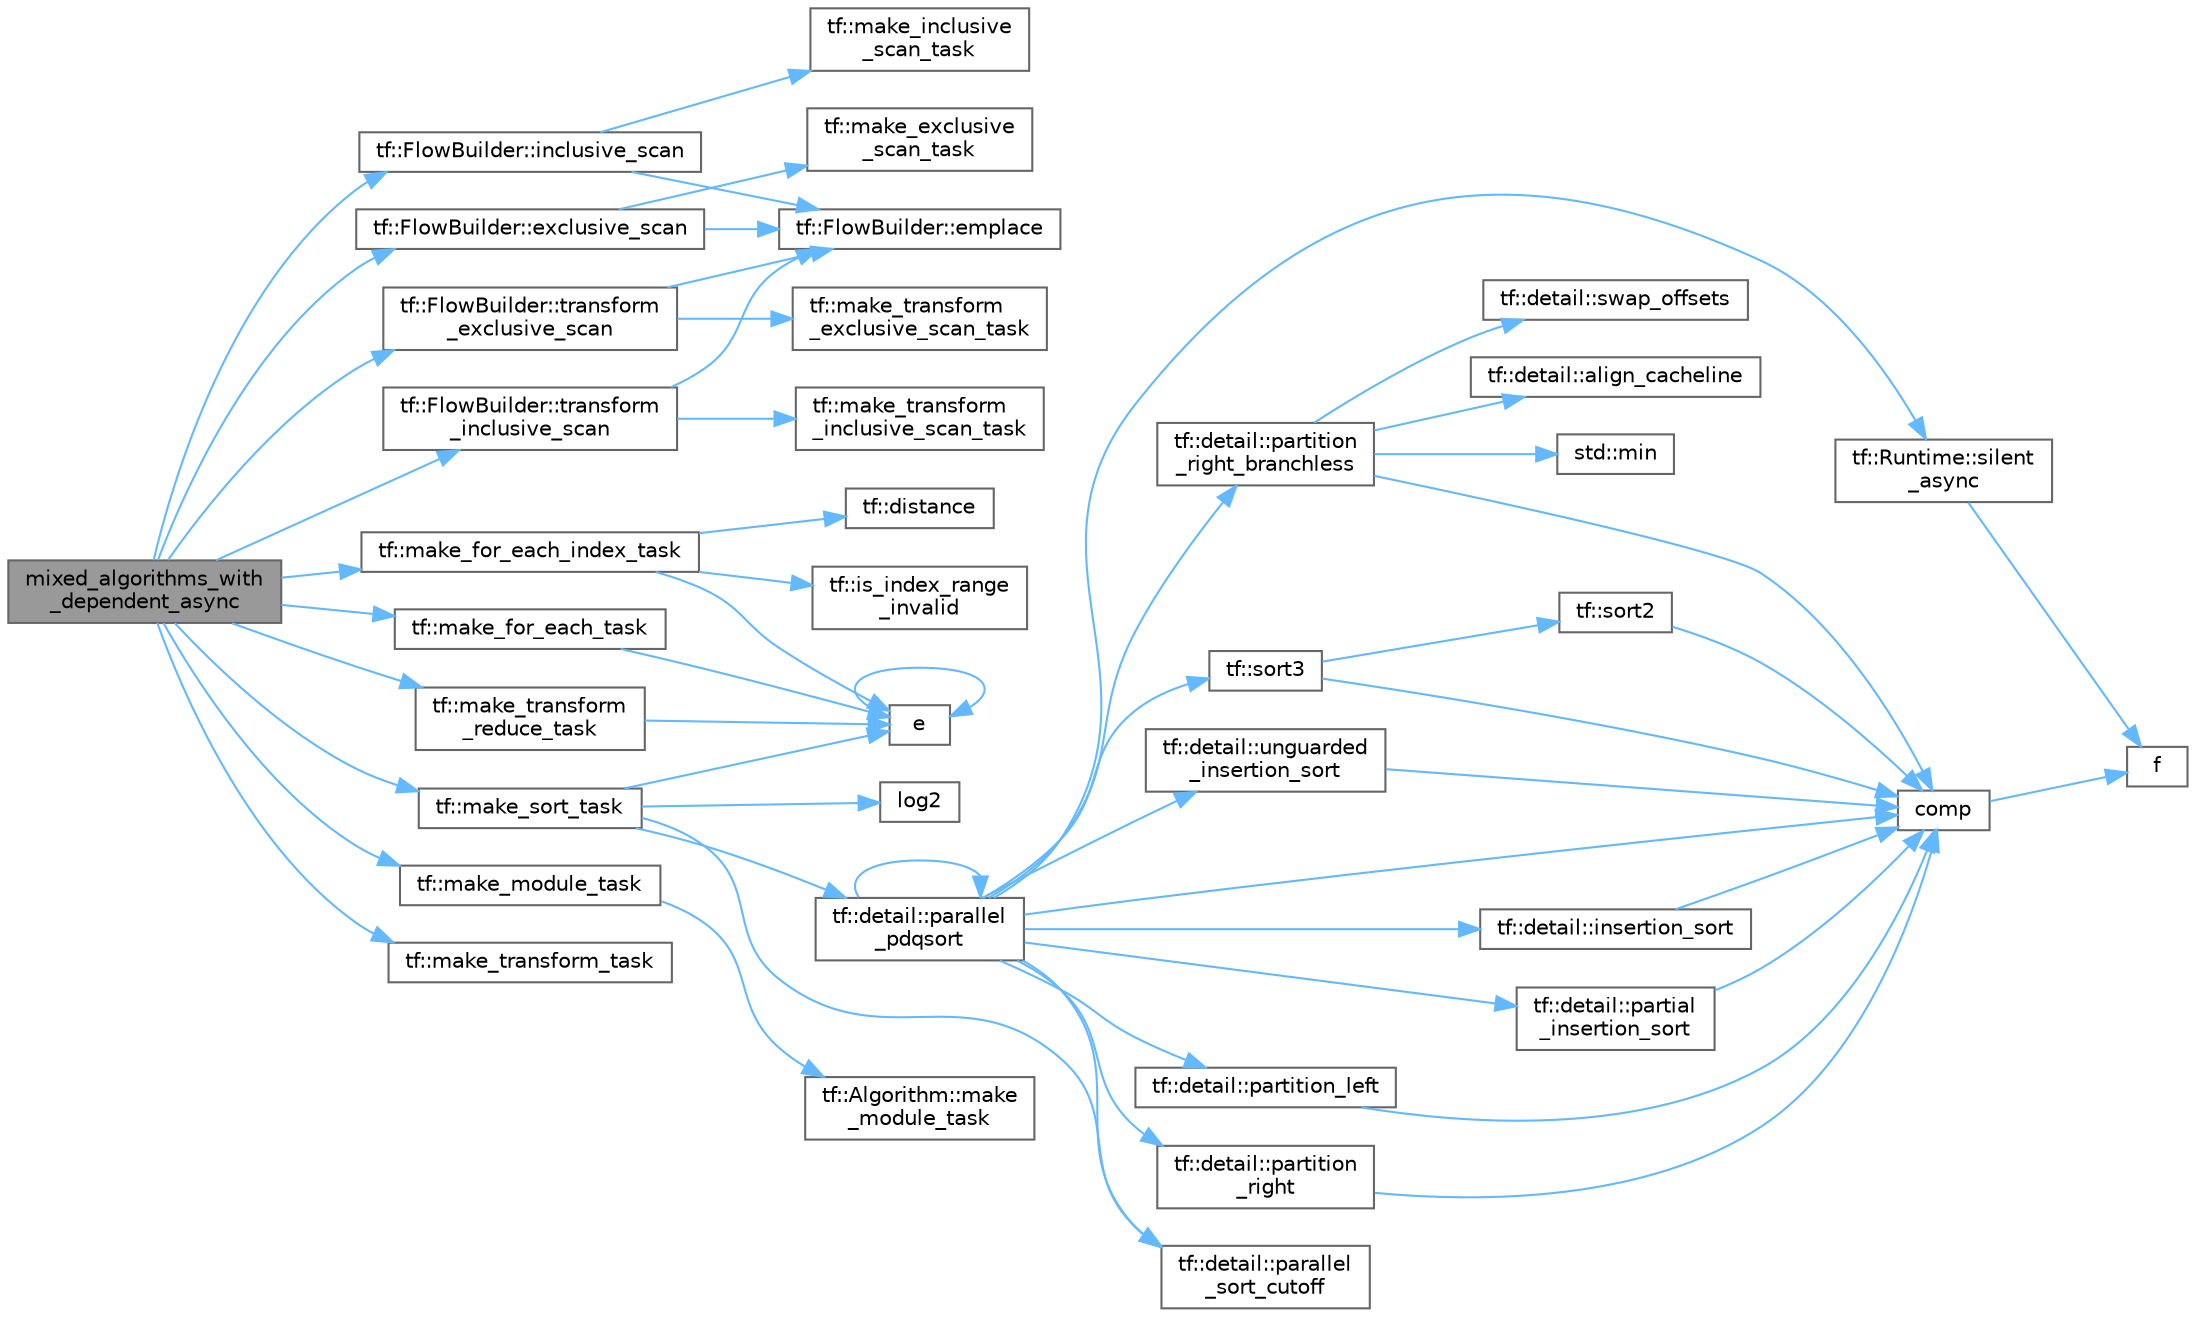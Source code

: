 digraph "mixed_algorithms_with_dependent_async"
{
 // LATEX_PDF_SIZE
  bgcolor="transparent";
  edge [fontname=Helvetica,fontsize=10,labelfontname=Helvetica,labelfontsize=10];
  node [fontname=Helvetica,fontsize=10,shape=box,height=0.2,width=0.4];
  rankdir="LR";
  Node1 [id="Node000001",label="mixed_algorithms_with\l_dependent_async",height=0.2,width=0.4,color="gray40", fillcolor="grey60", style="filled", fontcolor="black",tooltip=" "];
  Node1 -> Node2 [id="edge55_Node000001_Node000002",color="steelblue1",style="solid",tooltip=" "];
  Node2 [id="Node000002",label="tf::FlowBuilder::exclusive_scan",height=0.2,width=0.4,color="grey40", fillcolor="white", style="filled",URL="$classtf_1_1_flow_builder.html#a4e0d618d8eb0b3b2e5e00443a10bf512",tooltip="creates an STL-styled parallel exclusive-scan task"];
  Node2 -> Node3 [id="edge56_Node000002_Node000003",color="steelblue1",style="solid",tooltip=" "];
  Node3 [id="Node000003",label="tf::FlowBuilder::emplace",height=0.2,width=0.4,color="grey40", fillcolor="white", style="filled",URL="$classtf_1_1_flow_builder.html#a60d7a666cab71ecfa3010b2efb0d6b57",tooltip="creates a static task"];
  Node2 -> Node4 [id="edge57_Node000002_Node000004",color="steelblue1",style="solid",tooltip=" "];
  Node4 [id="Node000004",label="tf::make_exclusive\l_scan_task",height=0.2,width=0.4,color="grey40", fillcolor="white", style="filled",URL="$namespacetf.html#aef9d7eaf0d6044a338a789085edfb513",tooltip=" "];
  Node1 -> Node5 [id="edge58_Node000001_Node000005",color="steelblue1",style="solid",tooltip=" "];
  Node5 [id="Node000005",label="tf::FlowBuilder::inclusive_scan",height=0.2,width=0.4,color="grey40", fillcolor="white", style="filled",URL="$classtf_1_1_flow_builder.html#a1c2ace9290d83c2a006614a4d66ad588",tooltip="creates an STL-styled parallel inclusive-scan task"];
  Node5 -> Node3 [id="edge59_Node000005_Node000003",color="steelblue1",style="solid",tooltip=" "];
  Node5 -> Node6 [id="edge60_Node000005_Node000006",color="steelblue1",style="solid",tooltip=" "];
  Node6 [id="Node000006",label="tf::make_inclusive\l_scan_task",height=0.2,width=0.4,color="grey40", fillcolor="white", style="filled",URL="$namespacetf.html#a3cd0c38f1c541ecaa16c0e8e33a34ad1",tooltip=" "];
  Node1 -> Node7 [id="edge61_Node000001_Node000007",color="steelblue1",style="solid",tooltip=" "];
  Node7 [id="Node000007",label="tf::make_for_each_index_task",height=0.2,width=0.4,color="grey40", fillcolor="white", style="filled",URL="$namespacetf.html#a897fac48e9e01e38d2c8124426245d2f",tooltip=" "];
  Node7 -> Node8 [id="edge62_Node000007_Node000008",color="steelblue1",style="solid",tooltip=" "];
  Node8 [id="Node000008",label="tf::distance",height=0.2,width=0.4,color="grey40", fillcolor="white", style="filled",URL="$namespacetf.html#af00f6babb0818202960cbbf0a83bd8e7",tooltip="calculates the number of iterations in the given index range"];
  Node7 -> Node9 [id="edge63_Node000007_Node000009",color="steelblue1",style="solid",tooltip=" "];
  Node9 [id="Node000009",label="e",height=0.2,width=0.4,color="grey40", fillcolor="white", style="filled",URL="$_cwise__array__power__array_8cpp.html#a9cb86ff854760bf91a154f2724a9101d",tooltip=" "];
  Node9 -> Node9 [id="edge64_Node000009_Node000009",color="steelblue1",style="solid",tooltip=" "];
  Node7 -> Node10 [id="edge65_Node000007_Node000010",color="steelblue1",style="solid",tooltip=" "];
  Node10 [id="Node000010",label="tf::is_index_range\l_invalid",height=0.2,width=0.4,color="grey40", fillcolor="white", style="filled",URL="$namespacetf.html#aa4db761760106ce6f6d2e7c1ac4d8520",tooltip="checks if the given index range is invalid"];
  Node1 -> Node11 [id="edge66_Node000001_Node000011",color="steelblue1",style="solid",tooltip=" "];
  Node11 [id="Node000011",label="tf::make_for_each_task",height=0.2,width=0.4,color="grey40", fillcolor="white", style="filled",URL="$namespacetf.html#afa1d208d05d467328a2819f16409c72c",tooltip=" "];
  Node11 -> Node9 [id="edge67_Node000011_Node000009",color="steelblue1",style="solid",tooltip=" "];
  Node1 -> Node12 [id="edge68_Node000001_Node000012",color="steelblue1",style="solid",tooltip=" "];
  Node12 [id="Node000012",label="tf::make_module_task",height=0.2,width=0.4,color="grey40", fillcolor="white", style="filled",URL="$namespacetf.html#a767288f0f103fec9a849237865198627",tooltip="creates a module task using the given target"];
  Node12 -> Node13 [id="edge69_Node000012_Node000013",color="steelblue1",style="solid",tooltip=" "];
  Node13 [id="Node000013",label="tf::Algorithm::make\l_module_task",height=0.2,width=0.4,color="grey40", fillcolor="white", style="filled",URL="$classtf_1_1_algorithm.html#ae67706148dbe831e3f65878b4d1f303b",tooltip=" "];
  Node1 -> Node14 [id="edge70_Node000001_Node000014",color="steelblue1",style="solid",tooltip=" "];
  Node14 [id="Node000014",label="tf::make_sort_task",height=0.2,width=0.4,color="grey40", fillcolor="white", style="filled",URL="$namespacetf.html#a5fc8e80807560f48e5e8275f16938d03",tooltip=" "];
  Node14 -> Node9 [id="edge71_Node000014_Node000009",color="steelblue1",style="solid",tooltip=" "];
  Node14 -> Node15 [id="edge72_Node000014_Node000015",color="steelblue1",style="solid",tooltip=" "];
  Node15 [id="Node000015",label="log2",height=0.2,width=0.4,color="grey40", fillcolor="white", style="filled",URL="$_direct_x_page_8xaml_8cpp.html#a5ed22c1dd181a227939080748e797261",tooltip=" "];
  Node14 -> Node16 [id="edge73_Node000014_Node000016",color="steelblue1",style="solid",tooltip=" "];
  Node16 [id="Node000016",label="tf::detail::parallel\l_pdqsort",height=0.2,width=0.4,color="grey40", fillcolor="white", style="filled",URL="$namespacetf_1_1detail.html#aa36251921080126c7e26f7cbdc0257c4",tooltip=" "];
  Node16 -> Node17 [id="edge74_Node000016_Node000017",color="steelblue1",style="solid",tooltip=" "];
  Node17 [id="Node000017",label="comp",height=0.2,width=0.4,color="grey40", fillcolor="white", style="filled",URL="$external_2taskflow_2sandbox_2jacobi_2main_8cpp.html#aaa178026ff13e667efcb0104a55252e7",tooltip=" "];
  Node17 -> Node18 [id="edge75_Node000017_Node000018",color="steelblue1",style="solid",tooltip=" "];
  Node18 [id="Node000018",label="f",height=0.2,width=0.4,color="grey40", fillcolor="white", style="filled",URL="$cxx11__tensor__map_8cpp.html#a7f507fea02198f6cb81c86640c7b1a4e",tooltip=" "];
  Node16 -> Node19 [id="edge76_Node000016_Node000019",color="steelblue1",style="solid",tooltip=" "];
  Node19 [id="Node000019",label="tf::detail::insertion_sort",height=0.2,width=0.4,color="grey40", fillcolor="white", style="filled",URL="$namespacetf_1_1detail.html#ab1556edb46eb3e7c04851516b3c60baa",tooltip=" "];
  Node19 -> Node17 [id="edge77_Node000019_Node000017",color="steelblue1",style="solid",tooltip=" "];
  Node16 -> Node16 [id="edge78_Node000016_Node000016",color="steelblue1",style="solid",tooltip=" "];
  Node16 -> Node20 [id="edge79_Node000016_Node000020",color="steelblue1",style="solid",tooltip=" "];
  Node20 [id="Node000020",label="tf::detail::parallel\l_sort_cutoff",height=0.2,width=0.4,color="grey40", fillcolor="white", style="filled",URL="$namespacetf_1_1detail.html#aa0d0544f37b349d18deb1e7618629d4f",tooltip=" "];
  Node16 -> Node21 [id="edge80_Node000016_Node000021",color="steelblue1",style="solid",tooltip=" "];
  Node21 [id="Node000021",label="tf::detail::partial\l_insertion_sort",height=0.2,width=0.4,color="grey40", fillcolor="white", style="filled",URL="$namespacetf_1_1detail.html#a0179cb7dc36fa2fd90add73802055671",tooltip=" "];
  Node21 -> Node17 [id="edge81_Node000021_Node000017",color="steelblue1",style="solid",tooltip=" "];
  Node16 -> Node22 [id="edge82_Node000016_Node000022",color="steelblue1",style="solid",tooltip=" "];
  Node22 [id="Node000022",label="tf::detail::partition_left",height=0.2,width=0.4,color="grey40", fillcolor="white", style="filled",URL="$namespacetf_1_1detail.html#a8d6f47cf2324c09cb2c8ee32b8b9d0bc",tooltip=" "];
  Node22 -> Node17 [id="edge83_Node000022_Node000017",color="steelblue1",style="solid",tooltip=" "];
  Node16 -> Node23 [id="edge84_Node000016_Node000023",color="steelblue1",style="solid",tooltip=" "];
  Node23 [id="Node000023",label="tf::detail::partition\l_right",height=0.2,width=0.4,color="grey40", fillcolor="white", style="filled",URL="$namespacetf_1_1detail.html#a58f9509bd1865052a006a3b5a6f18955",tooltip=" "];
  Node23 -> Node17 [id="edge85_Node000023_Node000017",color="steelblue1",style="solid",tooltip=" "];
  Node16 -> Node24 [id="edge86_Node000016_Node000024",color="steelblue1",style="solid",tooltip=" "];
  Node24 [id="Node000024",label="tf::detail::partition\l_right_branchless",height=0.2,width=0.4,color="grey40", fillcolor="white", style="filled",URL="$namespacetf_1_1detail.html#a2bfa6703975215bd19731f48b45a5520",tooltip=" "];
  Node24 -> Node25 [id="edge87_Node000024_Node000025",color="steelblue1",style="solid",tooltip=" "];
  Node25 [id="Node000025",label="tf::detail::align_cacheline",height=0.2,width=0.4,color="grey40", fillcolor="white", style="filled",URL="$namespacetf_1_1detail.html#aa1a33395e18f3b709c1ead77a6e22913",tooltip=" "];
  Node24 -> Node17 [id="edge88_Node000024_Node000017",color="steelblue1",style="solid",tooltip=" "];
  Node24 -> Node26 [id="edge89_Node000024_Node000026",color="steelblue1",style="solid",tooltip=" "];
  Node26 [id="Node000026",label="std::min",height=0.2,width=0.4,color="grey40", fillcolor="white", style="filled",URL="$namespacestd.html#ac7b9885417769949d76890454b6d072e",tooltip=" "];
  Node24 -> Node27 [id="edge90_Node000024_Node000027",color="steelblue1",style="solid",tooltip=" "];
  Node27 [id="Node000027",label="tf::detail::swap_offsets",height=0.2,width=0.4,color="grey40", fillcolor="white", style="filled",URL="$namespacetf_1_1detail.html#a3a795a3259d1f760a76b7344c45f8966",tooltip=" "];
  Node16 -> Node28 [id="edge91_Node000016_Node000028",color="steelblue1",style="solid",tooltip=" "];
  Node28 [id="Node000028",label="tf::Runtime::silent\l_async",height=0.2,width=0.4,color="grey40", fillcolor="white", style="filled",URL="$classtf_1_1_runtime.html#a0ce29efa2106c8c5a1432e4a55ab2e05",tooltip="runs the given function asynchronously without returning any future object"];
  Node28 -> Node18 [id="edge92_Node000028_Node000018",color="steelblue1",style="solid",tooltip=" "];
  Node16 -> Node29 [id="edge93_Node000016_Node000029",color="steelblue1",style="solid",tooltip=" "];
  Node29 [id="Node000029",label="tf::sort3",height=0.2,width=0.4,color="grey40", fillcolor="white", style="filled",URL="$namespacetf.html#a86489af717270b8c9b657b347215ef0f",tooltip="Sorts three elements of dereferenced iterators using the given comparison function."];
  Node29 -> Node17 [id="edge94_Node000029_Node000017",color="steelblue1",style="solid",tooltip=" "];
  Node29 -> Node30 [id="edge95_Node000029_Node000030",color="steelblue1",style="solid",tooltip=" "];
  Node30 [id="Node000030",label="tf::sort2",height=0.2,width=0.4,color="grey40", fillcolor="white", style="filled",URL="$namespacetf.html#a8d3fa9252b0da87bff1df912d0a591fe",tooltip="sorts two elements of dereferenced iterators using the given comparison function"];
  Node30 -> Node17 [id="edge96_Node000030_Node000017",color="steelblue1",style="solid",tooltip=" "];
  Node16 -> Node31 [id="edge97_Node000016_Node000031",color="steelblue1",style="solid",tooltip=" "];
  Node31 [id="Node000031",label="tf::detail::unguarded\l_insertion_sort",height=0.2,width=0.4,color="grey40", fillcolor="white", style="filled",URL="$namespacetf_1_1detail.html#aab43e78ed2fb98616bb8edbf74582b04",tooltip=" "];
  Node31 -> Node17 [id="edge98_Node000031_Node000017",color="steelblue1",style="solid",tooltip=" "];
  Node14 -> Node20 [id="edge99_Node000014_Node000020",color="steelblue1",style="solid",tooltip=" "];
  Node1 -> Node32 [id="edge100_Node000001_Node000032",color="steelblue1",style="solid",tooltip=" "];
  Node32 [id="Node000032",label="tf::make_transform\l_reduce_task",height=0.2,width=0.4,color="grey40", fillcolor="white", style="filled",URL="$namespacetf.html#a2e553796a18a0dfd6703acbe8e86b20f",tooltip=" "];
  Node32 -> Node9 [id="edge101_Node000032_Node000009",color="steelblue1",style="solid",tooltip=" "];
  Node1 -> Node33 [id="edge102_Node000001_Node000033",color="steelblue1",style="solid",tooltip=" "];
  Node33 [id="Node000033",label="tf::make_transform_task",height=0.2,width=0.4,color="grey40", fillcolor="white", style="filled",URL="$namespacetf.html#a58c3a7d1ee010c70bce6d945bc80cf05",tooltip=" "];
  Node1 -> Node34 [id="edge103_Node000001_Node000034",color="steelblue1",style="solid",tooltip=" "];
  Node34 [id="Node000034",label="tf::FlowBuilder::transform\l_exclusive_scan",height=0.2,width=0.4,color="grey40", fillcolor="white", style="filled",URL="$classtf_1_1_flow_builder.html#a8549478ef819699b30f8daf88f04d577",tooltip="creates an STL-styled parallel transform-exclusive scan task"];
  Node34 -> Node3 [id="edge104_Node000034_Node000003",color="steelblue1",style="solid",tooltip=" "];
  Node34 -> Node35 [id="edge105_Node000034_Node000035",color="steelblue1",style="solid",tooltip=" "];
  Node35 [id="Node000035",label="tf::make_transform\l_exclusive_scan_task",height=0.2,width=0.4,color="grey40", fillcolor="white", style="filled",URL="$namespacetf.html#a167b581387cb6b76d65b218df6d001f5",tooltip=" "];
  Node1 -> Node36 [id="edge106_Node000001_Node000036",color="steelblue1",style="solid",tooltip=" "];
  Node36 [id="Node000036",label="tf::FlowBuilder::transform\l_inclusive_scan",height=0.2,width=0.4,color="grey40", fillcolor="white", style="filled",URL="$classtf_1_1_flow_builder.html#a82f3c3f49a2d52cd52f6eac07a659e9c",tooltip="creates an STL-styled parallel transform-inclusive scan task"];
  Node36 -> Node3 [id="edge107_Node000036_Node000003",color="steelblue1",style="solid",tooltip=" "];
  Node36 -> Node37 [id="edge108_Node000036_Node000037",color="steelblue1",style="solid",tooltip=" "];
  Node37 [id="Node000037",label="tf::make_transform\l_inclusive_scan_task",height=0.2,width=0.4,color="grey40", fillcolor="white", style="filled",URL="$namespacetf.html#aacc550ef71147bbf423d274c34b5418c",tooltip=" "];
}

